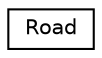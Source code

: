 digraph "Graphical Class Hierarchy"
{
  edge [fontname="Helvetica",fontsize="10",labelfontname="Helvetica",labelfontsize="10"];
  node [fontname="Helvetica",fontsize="10",shape=record];
  rankdir="LR";
  Node1 [label="Road",height=0.2,width=0.4,color="black", fillcolor="white", style="filled",URL="$d1/d18/classRoad.html"];
}
